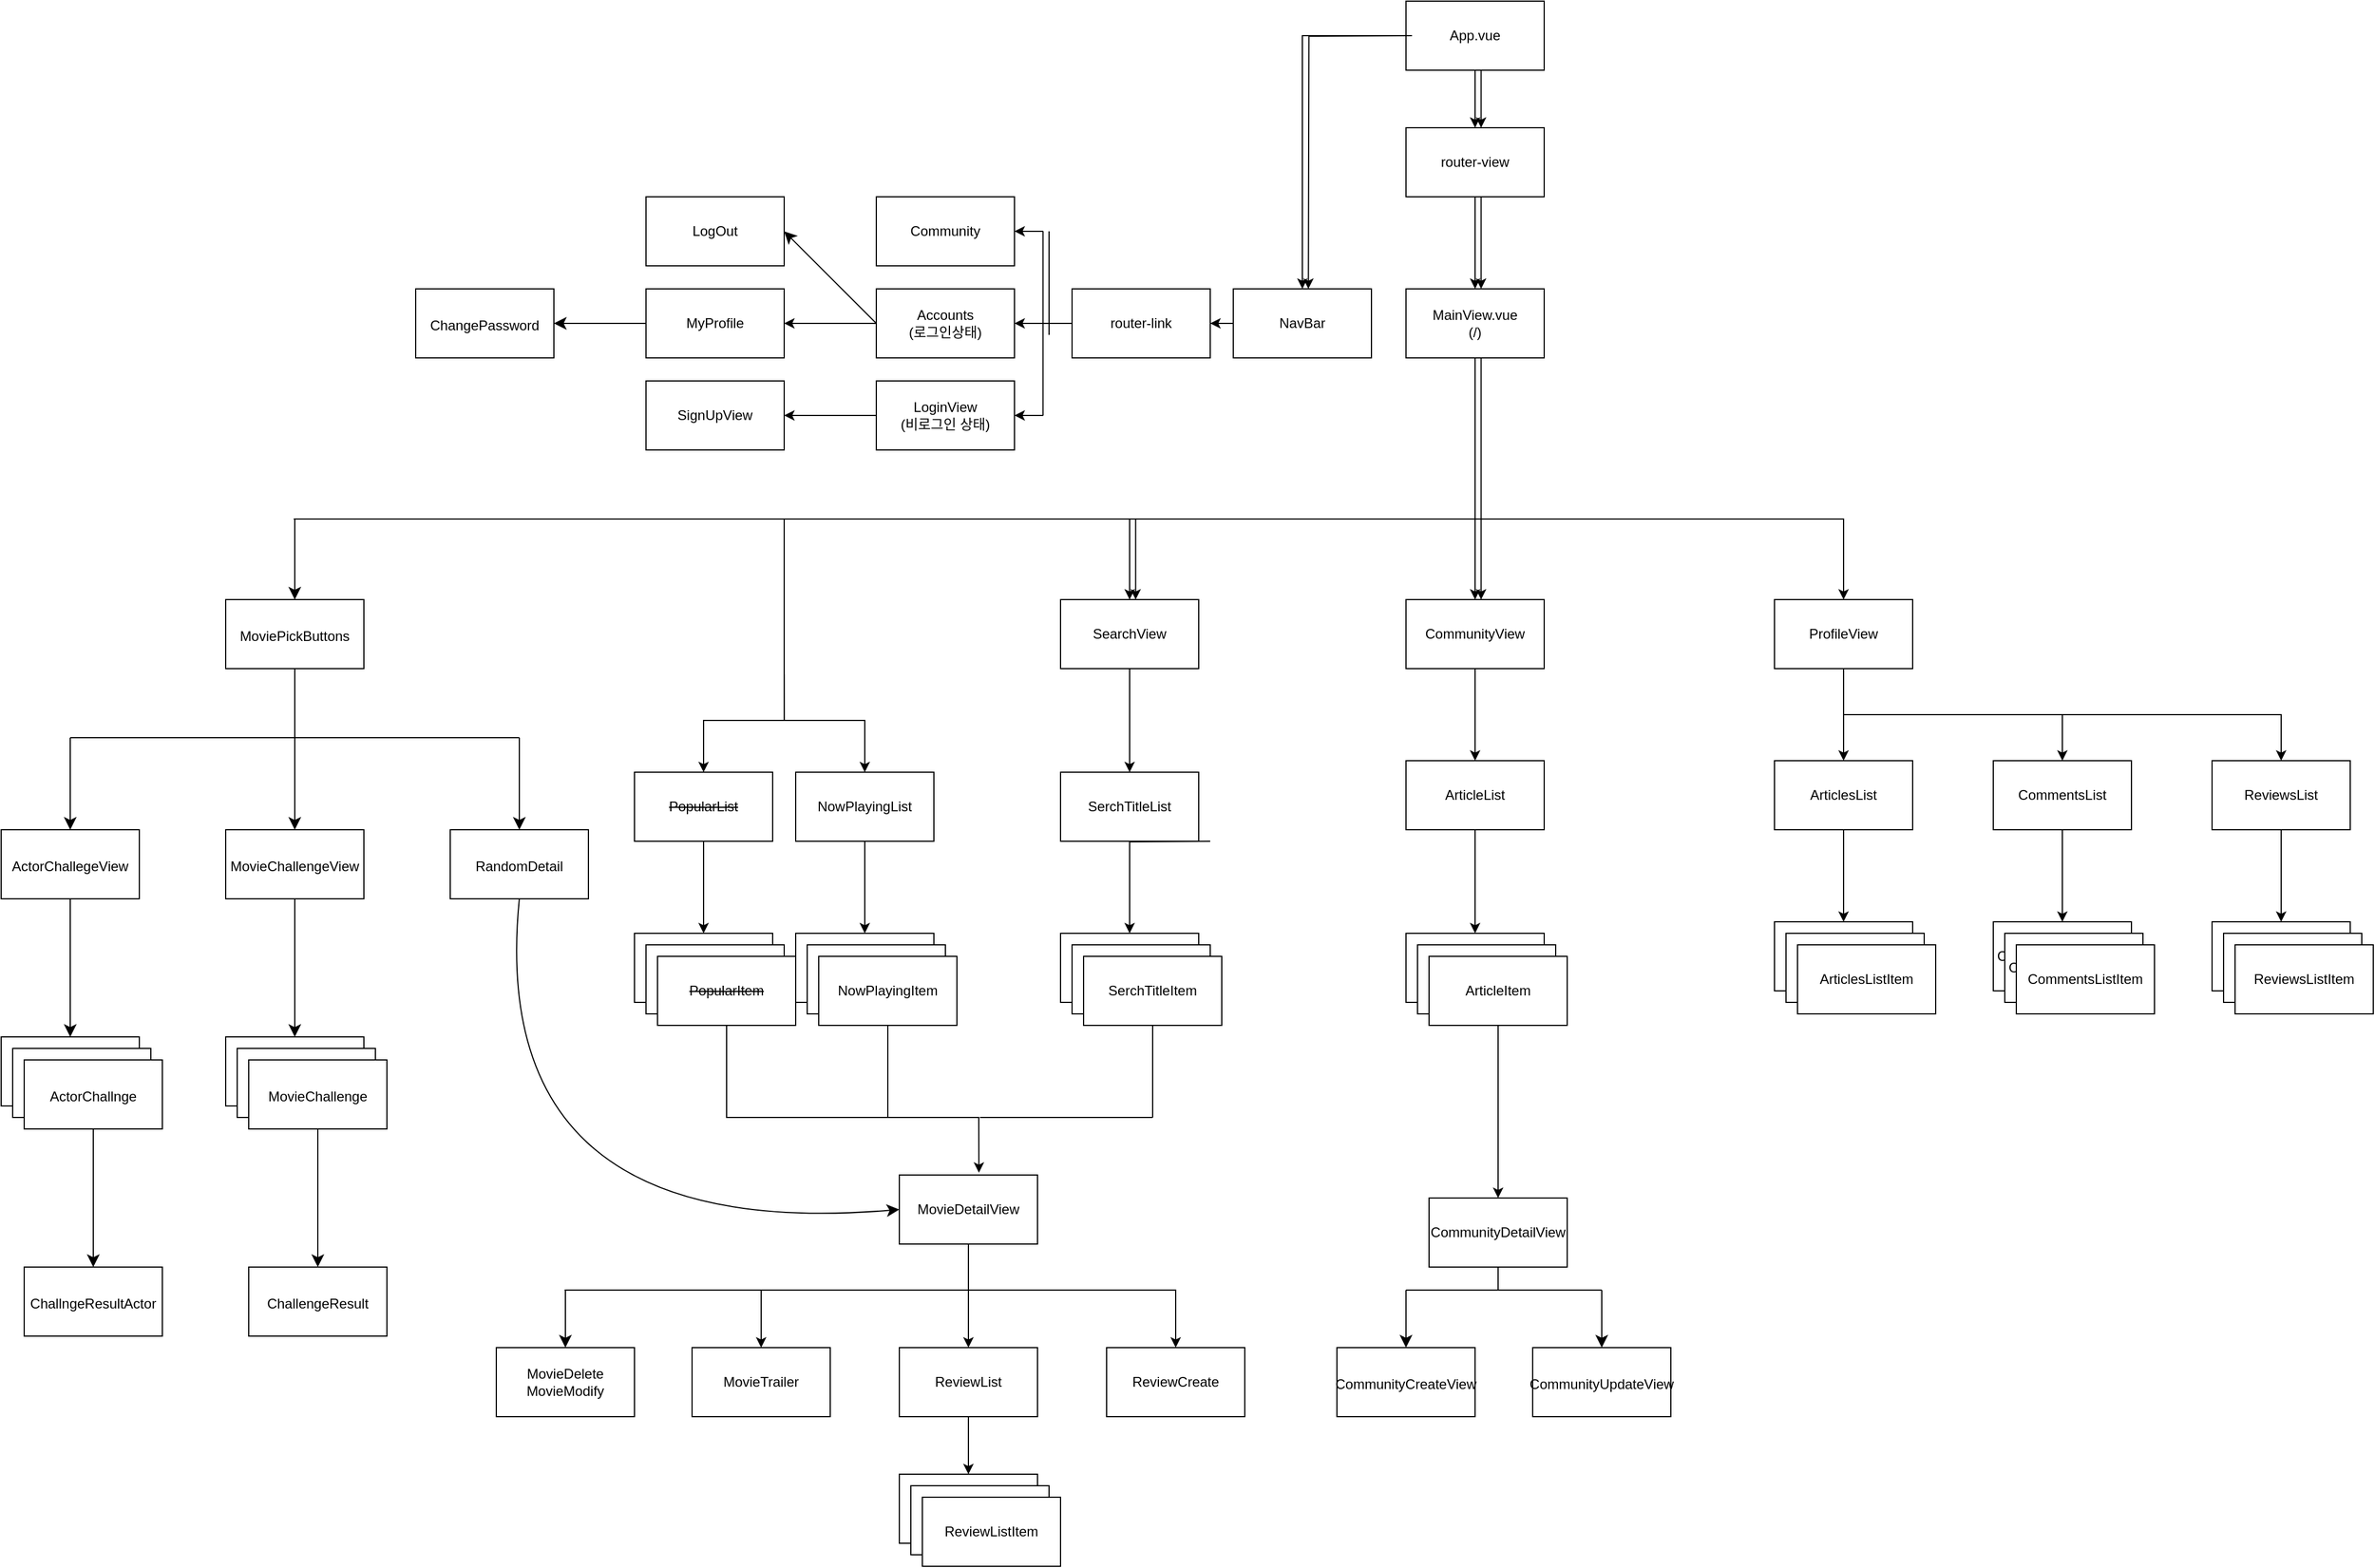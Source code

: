 <mxfile version="21.3.2" type="device">
  <diagram name="페이지-1" id="Rqv8MLzrmBsNatyuL9q9">
    <mxGraphModel dx="2390" dy="1357" grid="1" gridSize="10" guides="1" tooltips="1" connect="1" arrows="1" fold="1" page="1" pageScale="1" pageWidth="3300" pageHeight="4681" math="0" shadow="0">
      <root>
        <mxCell id="0" />
        <mxCell id="1" parent="0" />
        <mxCell id="rEnnl2mZhtEM8N6RFNqr-10" value="" style="edgeStyle=orthogonalEdgeStyle;rounded=0;orthogonalLoop=1;jettySize=auto;html=1;" parent="1" source="rEnnl2mZhtEM8N6RFNqr-11" target="rEnnl2mZhtEM8N6RFNqr-13" edge="1">
          <mxGeometry relative="1" as="geometry" />
        </mxCell>
        <mxCell id="rEnnl2mZhtEM8N6RFNqr-11" value="router-view" style="rounded=0;whiteSpace=wrap;html=1;" parent="1" vertex="1">
          <mxGeometry x="1870" y="350" width="120" height="60" as="geometry" />
        </mxCell>
        <mxCell id="rEnnl2mZhtEM8N6RFNqr-38" value="" style="edgeStyle=orthogonalEdgeStyle;rounded=0;orthogonalLoop=1;jettySize=auto;html=1;" parent="1" source="rEnnl2mZhtEM8N6RFNqr-13" target="rEnnl2mZhtEM8N6RFNqr-37" edge="1">
          <mxGeometry relative="1" as="geometry" />
        </mxCell>
        <mxCell id="rEnnl2mZhtEM8N6RFNqr-13" value="MainView.vue&lt;br style=&quot;border-color: var(--border-color);&quot;&gt;(/)" style="rounded=0;whiteSpace=wrap;html=1;" parent="1" vertex="1">
          <mxGeometry x="1870" y="490" width="120" height="60" as="geometry" />
        </mxCell>
        <mxCell id="rEnnl2mZhtEM8N6RFNqr-14" value="Community" style="whiteSpace=wrap;html=1;rounded=0;" parent="1" vertex="1">
          <mxGeometry x="1410" y="410" width="120" height="60" as="geometry" />
        </mxCell>
        <mxCell id="rEnnl2mZhtEM8N6RFNqr-45" style="edgeStyle=orthogonalEdgeStyle;rounded=0;orthogonalLoop=1;jettySize=auto;html=1;" parent="1" source="rEnnl2mZhtEM8N6RFNqr-16" target="rEnnl2mZhtEM8N6RFNqr-44" edge="1">
          <mxGeometry relative="1" as="geometry" />
        </mxCell>
        <mxCell id="rEnnl2mZhtEM8N6RFNqr-16" value="Accounts&lt;br&gt;(로그인상태)" style="whiteSpace=wrap;html=1;rounded=0;" parent="1" vertex="1">
          <mxGeometry x="1410" y="490" width="120" height="60" as="geometry" />
        </mxCell>
        <mxCell id="rEnnl2mZhtEM8N6RFNqr-24" value="" style="edgeStyle=orthogonalEdgeStyle;rounded=0;orthogonalLoop=1;jettySize=auto;html=1;entryX=1;entryY=0.5;entryDx=0;entryDy=0;" parent="1" source="rEnnl2mZhtEM8N6RFNqr-19" target="rEnnl2mZhtEM8N6RFNqr-16" edge="1">
          <mxGeometry relative="1" as="geometry" />
        </mxCell>
        <mxCell id="rEnnl2mZhtEM8N6RFNqr-19" value="router-link" style="rounded=0;whiteSpace=wrap;html=1;" parent="1" vertex="1">
          <mxGeometry x="1580" y="490" width="120" height="60" as="geometry" />
        </mxCell>
        <mxCell id="rEnnl2mZhtEM8N6RFNqr-36" value="" style="edgeStyle=orthogonalEdgeStyle;rounded=0;orthogonalLoop=1;jettySize=auto;html=1;" parent="1" source="rEnnl2mZhtEM8N6RFNqr-21" target="rEnnl2mZhtEM8N6RFNqr-19" edge="1">
          <mxGeometry relative="1" as="geometry" />
        </mxCell>
        <mxCell id="rEnnl2mZhtEM8N6RFNqr-21" value="NavBar" style="rounded=0;whiteSpace=wrap;html=1;" parent="1" vertex="1">
          <mxGeometry x="1720" y="490" width="120" height="60" as="geometry" />
        </mxCell>
        <mxCell id="rEnnl2mZhtEM8N6RFNqr-32" style="edgeStyle=orthogonalEdgeStyle;rounded=0;orthogonalLoop=1;jettySize=auto;html=1;exitX=0;exitY=0.5;exitDx=0;exitDy=0;entryX=0.5;entryY=0;entryDx=0;entryDy=0;" parent="1" source="QTcGTWtoXZyI2AgszmAy-1" target="rEnnl2mZhtEM8N6RFNqr-21" edge="1">
          <mxGeometry relative="1" as="geometry" />
        </mxCell>
        <mxCell id="rEnnl2mZhtEM8N6RFNqr-79" value="" style="edgeStyle=orthogonalEdgeStyle;rounded=0;orthogonalLoop=1;jettySize=auto;html=1;" parent="1" source="rEnnl2mZhtEM8N6RFNqr-37" target="rEnnl2mZhtEM8N6RFNqr-78" edge="1">
          <mxGeometry relative="1" as="geometry" />
        </mxCell>
        <mxCell id="rEnnl2mZhtEM8N6RFNqr-37" value="CommunityView" style="rounded=0;whiteSpace=wrap;html=1;" parent="1" vertex="1">
          <mxGeometry x="1870" y="760" width="120" height="60" as="geometry" />
        </mxCell>
        <mxCell id="lQRUAugFmaF-d2rS6yZW-28" value="" style="edgeStyle=none;curved=1;rounded=0;orthogonalLoop=1;jettySize=auto;html=1;fontSize=12;startSize=8;endSize=8;" edge="1" parent="1" source="rEnnl2mZhtEM8N6RFNqr-44" target="lQRUAugFmaF-d2rS6yZW-27">
          <mxGeometry relative="1" as="geometry" />
        </mxCell>
        <mxCell id="rEnnl2mZhtEM8N6RFNqr-44" value="MyProfile" style="whiteSpace=wrap;html=1;rounded=0;" parent="1" vertex="1">
          <mxGeometry x="1210" y="490" width="120" height="60" as="geometry" />
        </mxCell>
        <mxCell id="rEnnl2mZhtEM8N6RFNqr-55" value="" style="edgeStyle=orthogonalEdgeStyle;rounded=0;orthogonalLoop=1;jettySize=auto;html=1;" parent="1" source="rEnnl2mZhtEM8N6RFNqr-51" target="rEnnl2mZhtEM8N6RFNqr-54" edge="1">
          <mxGeometry relative="1" as="geometry" />
        </mxCell>
        <mxCell id="rEnnl2mZhtEM8N6RFNqr-51" value="SearchView" style="rounded=0;whiteSpace=wrap;html=1;" parent="1" vertex="1">
          <mxGeometry x="1570" y="760" width="120" height="60" as="geometry" />
        </mxCell>
        <mxCell id="rEnnl2mZhtEM8N6RFNqr-53" value="" style="endArrow=classic;html=1;rounded=0;entryX=0.5;entryY=0;entryDx=0;entryDy=0;" parent="1" target="rEnnl2mZhtEM8N6RFNqr-51" edge="1">
          <mxGeometry width="50" height="50" relative="1" as="geometry">
            <mxPoint x="1930" y="690" as="sourcePoint" />
            <mxPoint x="1940" y="590" as="targetPoint" />
            <Array as="points">
              <mxPoint x="1630" y="690" />
            </Array>
          </mxGeometry>
        </mxCell>
        <mxCell id="rEnnl2mZhtEM8N6RFNqr-73" value="" style="edgeStyle=orthogonalEdgeStyle;rounded=0;orthogonalLoop=1;jettySize=auto;html=1;" parent="1" target="rEnnl2mZhtEM8N6RFNqr-72" edge="1">
          <mxGeometry relative="1" as="geometry">
            <mxPoint x="1700" y="970" as="sourcePoint" />
          </mxGeometry>
        </mxCell>
        <mxCell id="rEnnl2mZhtEM8N6RFNqr-54" value="SerchTitleList" style="rounded=0;whiteSpace=wrap;html=1;" parent="1" vertex="1">
          <mxGeometry x="1570" y="910" width="120" height="60" as="geometry" />
        </mxCell>
        <mxCell id="rEnnl2mZhtEM8N6RFNqr-62" value="" style="edgeStyle=orthogonalEdgeStyle;rounded=0;orthogonalLoop=1;jettySize=auto;html=1;entryX=0.5;entryY=0;entryDx=0;entryDy=0;" parent="1" target="rEnnl2mZhtEM8N6RFNqr-64" edge="1">
          <mxGeometry relative="1" as="geometry">
            <mxPoint x="1330.059" y="825" as="sourcePoint" />
            <mxPoint x="1260.029" y="915" as="targetPoint" />
            <Array as="points">
              <mxPoint x="1330" y="865" />
              <mxPoint x="1260" y="865" />
            </Array>
          </mxGeometry>
        </mxCell>
        <mxCell id="rEnnl2mZhtEM8N6RFNqr-69" value="" style="edgeStyle=orthogonalEdgeStyle;rounded=0;orthogonalLoop=1;jettySize=auto;html=1;" parent="1" source="rEnnl2mZhtEM8N6RFNqr-64" target="rEnnl2mZhtEM8N6RFNqr-68" edge="1">
          <mxGeometry relative="1" as="geometry" />
        </mxCell>
        <mxCell id="rEnnl2mZhtEM8N6RFNqr-64" value="&lt;strike&gt;PopularList&lt;/strike&gt;" style="rounded=0;whiteSpace=wrap;html=1;glass=0;" parent="1" vertex="1">
          <mxGeometry x="1200" y="910" width="120" height="60" as="geometry" />
        </mxCell>
        <mxCell id="rEnnl2mZhtEM8N6RFNqr-71" value="" style="edgeStyle=orthogonalEdgeStyle;rounded=0;orthogonalLoop=1;jettySize=auto;html=1;" parent="1" source="rEnnl2mZhtEM8N6RFNqr-65" target="rEnnl2mZhtEM8N6RFNqr-70" edge="1">
          <mxGeometry relative="1" as="geometry" />
        </mxCell>
        <mxCell id="rEnnl2mZhtEM8N6RFNqr-65" value="NowPlayingList" style="rounded=0;whiteSpace=wrap;html=1;" parent="1" vertex="1">
          <mxGeometry x="1340" y="910" width="120" height="60" as="geometry" />
        </mxCell>
        <mxCell id="rEnnl2mZhtEM8N6RFNqr-66" value="" style="endArrow=classic;html=1;rounded=0;entryX=0.5;entryY=0;entryDx=0;entryDy=0;" parent="1" target="rEnnl2mZhtEM8N6RFNqr-65" edge="1">
          <mxGeometry width="50" height="50" relative="1" as="geometry">
            <mxPoint x="1330" y="690" as="sourcePoint" />
            <mxPoint x="1480" y="911" as="targetPoint" />
            <Array as="points">
              <mxPoint x="1330" y="865" />
              <mxPoint x="1400" y="865" />
            </Array>
          </mxGeometry>
        </mxCell>
        <mxCell id="rEnnl2mZhtEM8N6RFNqr-68" value="PopularItem" style="rounded=0;whiteSpace=wrap;html=1;" parent="1" vertex="1">
          <mxGeometry x="1200" y="1050" width="120" height="60" as="geometry" />
        </mxCell>
        <mxCell id="rEnnl2mZhtEM8N6RFNqr-70" value="NowPlayingItem" style="rounded=0;whiteSpace=wrap;html=1;" parent="1" vertex="1">
          <mxGeometry x="1340" y="1050" width="120" height="60" as="geometry" />
        </mxCell>
        <mxCell id="rEnnl2mZhtEM8N6RFNqr-72" value="SerchTitleItem" style="rounded=0;whiteSpace=wrap;html=1;" parent="1" vertex="1">
          <mxGeometry x="1570" y="1050" width="120" height="60" as="geometry" />
        </mxCell>
        <mxCell id="rEnnl2mZhtEM8N6RFNqr-89" value="" style="edgeStyle=orthogonalEdgeStyle;rounded=0;orthogonalLoop=1;jettySize=auto;html=1;" parent="1" source="rEnnl2mZhtEM8N6RFNqr-78" target="rEnnl2mZhtEM8N6RFNqr-88" edge="1">
          <mxGeometry relative="1" as="geometry" />
        </mxCell>
        <mxCell id="rEnnl2mZhtEM8N6RFNqr-78" value="ArticleList" style="rounded=0;whiteSpace=wrap;html=1;" parent="1" vertex="1">
          <mxGeometry x="1870" y="900" width="120" height="60" as="geometry" />
        </mxCell>
        <mxCell id="rEnnl2mZhtEM8N6RFNqr-80" value="PopularItem" style="rounded=0;whiteSpace=wrap;html=1;" parent="1" vertex="1">
          <mxGeometry x="1210" y="1060" width="120" height="60" as="geometry" />
        </mxCell>
        <mxCell id="rEnnl2mZhtEM8N6RFNqr-81" value="&lt;strike&gt;PopularItem&lt;/strike&gt;" style="rounded=0;whiteSpace=wrap;html=1;" parent="1" vertex="1">
          <mxGeometry x="1220" y="1070" width="120" height="60" as="geometry" />
        </mxCell>
        <mxCell id="rEnnl2mZhtEM8N6RFNqr-82" value="NowPlayingItem" style="rounded=0;whiteSpace=wrap;html=1;" parent="1" vertex="1">
          <mxGeometry x="1350" y="1060" width="120" height="60" as="geometry" />
        </mxCell>
        <mxCell id="rEnnl2mZhtEM8N6RFNqr-83" value="NowPlayingItem" style="rounded=0;whiteSpace=wrap;html=1;" parent="1" vertex="1">
          <mxGeometry x="1360" y="1070" width="120" height="60" as="geometry" />
        </mxCell>
        <mxCell id="rEnnl2mZhtEM8N6RFNqr-84" value="SerchTitleItem" style="rounded=0;whiteSpace=wrap;html=1;" parent="1" vertex="1">
          <mxGeometry x="1580" y="1060" width="120" height="60" as="geometry" />
        </mxCell>
        <mxCell id="rEnnl2mZhtEM8N6RFNqr-85" value="SerchTitleItem" style="rounded=0;whiteSpace=wrap;html=1;" parent="1" vertex="1">
          <mxGeometry x="1590" y="1070" width="120" height="60" as="geometry" />
        </mxCell>
        <mxCell id="rEnnl2mZhtEM8N6RFNqr-88" value="ArticleItem" style="rounded=0;whiteSpace=wrap;html=1;" parent="1" vertex="1">
          <mxGeometry x="1870" y="1050" width="120" height="60" as="geometry" />
        </mxCell>
        <mxCell id="rEnnl2mZhtEM8N6RFNqr-90" value="ArticleItem" style="rounded=0;whiteSpace=wrap;html=1;" parent="1" vertex="1">
          <mxGeometry x="1880" y="1060" width="120" height="60" as="geometry" />
        </mxCell>
        <mxCell id="rEnnl2mZhtEM8N6RFNqr-91" value="ArticleItem" style="rounded=0;whiteSpace=wrap;html=1;" parent="1" vertex="1">
          <mxGeometry x="1890" y="1070" width="120" height="60" as="geometry" />
        </mxCell>
        <mxCell id="rEnnl2mZhtEM8N6RFNqr-104" value="" style="edgeStyle=orthogonalEdgeStyle;rounded=0;orthogonalLoop=1;jettySize=auto;html=1;" parent="1" source="rEnnl2mZhtEM8N6RFNqr-94" target="rEnnl2mZhtEM8N6RFNqr-103" edge="1">
          <mxGeometry relative="1" as="geometry">
            <Array as="points">
              <mxPoint x="1490" y="1360" />
              <mxPoint x="1310" y="1360" />
            </Array>
          </mxGeometry>
        </mxCell>
        <mxCell id="rEnnl2mZhtEM8N6RFNqr-94" value="MovieDetailView" style="rounded=0;whiteSpace=wrap;html=1;" parent="1" vertex="1">
          <mxGeometry x="1430" y="1260" width="120" height="60" as="geometry" />
        </mxCell>
        <mxCell id="rEnnl2mZhtEM8N6RFNqr-95" value="" style="endArrow=classic;html=1;rounded=0;entryX=0.576;entryY=-0.033;entryDx=0;entryDy=0;entryPerimeter=0;exitX=0.5;exitY=1;exitDx=0;exitDy=0;" parent="1" source="rEnnl2mZhtEM8N6RFNqr-81" target="rEnnl2mZhtEM8N6RFNqr-94" edge="1">
          <mxGeometry width="50" height="50" relative="1" as="geometry">
            <mxPoint x="1470" y="1170" as="sourcePoint" />
            <mxPoint x="1570" y="1170" as="targetPoint" />
            <Array as="points">
              <mxPoint x="1280" y="1210" />
              <mxPoint x="1499" y="1210" />
            </Array>
          </mxGeometry>
        </mxCell>
        <mxCell id="rEnnl2mZhtEM8N6RFNqr-97" value="" style="endArrow=none;html=1;rounded=0;entryX=0.5;entryY=1;entryDx=0;entryDy=0;" parent="1" target="rEnnl2mZhtEM8N6RFNqr-83" edge="1">
          <mxGeometry width="50" height="50" relative="1" as="geometry">
            <mxPoint x="1420" y="1210" as="sourcePoint" />
            <mxPoint x="1570" y="1170" as="targetPoint" />
          </mxGeometry>
        </mxCell>
        <mxCell id="rEnnl2mZhtEM8N6RFNqr-100" value="" style="endArrow=none;html=1;rounded=0;entryX=0.5;entryY=1;entryDx=0;entryDy=0;" parent="1" target="rEnnl2mZhtEM8N6RFNqr-85" edge="1">
          <mxGeometry width="50" height="50" relative="1" as="geometry">
            <mxPoint x="1650" y="1210" as="sourcePoint" />
            <mxPoint x="1640" y="1170" as="targetPoint" />
          </mxGeometry>
        </mxCell>
        <mxCell id="rEnnl2mZhtEM8N6RFNqr-101" value="" style="endArrow=classic;html=1;rounded=0;exitX=0.5;exitY=1;exitDx=0;exitDy=0;entryX=0.5;entryY=0;entryDx=0;entryDy=0;" parent="1" source="rEnnl2mZhtEM8N6RFNqr-91" target="rEnnl2mZhtEM8N6RFNqr-102" edge="1">
          <mxGeometry width="50" height="50" relative="1" as="geometry">
            <mxPoint x="1942.96" y="1131.02" as="sourcePoint" />
            <mxPoint x="1950" y="1210" as="targetPoint" />
          </mxGeometry>
        </mxCell>
        <mxCell id="lQRUAugFmaF-d2rS6yZW-15" value="" style="edgeStyle=none;curved=1;rounded=0;orthogonalLoop=1;jettySize=auto;html=1;fontSize=12;startSize=8;endSize=8;" edge="1" parent="1" target="lQRUAugFmaF-d2rS6yZW-14">
          <mxGeometry relative="1" as="geometry">
            <mxPoint x="2040" y="1360" as="sourcePoint" />
          </mxGeometry>
        </mxCell>
        <mxCell id="lQRUAugFmaF-d2rS6yZW-17" value="" style="edgeStyle=none;curved=1;rounded=0;orthogonalLoop=1;jettySize=auto;html=1;fontSize=12;startSize=8;endSize=8;" edge="1" parent="1" target="lQRUAugFmaF-d2rS6yZW-16">
          <mxGeometry relative="1" as="geometry">
            <mxPoint x="1870" y="1360" as="sourcePoint" />
          </mxGeometry>
        </mxCell>
        <mxCell id="rEnnl2mZhtEM8N6RFNqr-102" value="CommunityDetailView" style="rounded=0;whiteSpace=wrap;html=1;" parent="1" vertex="1">
          <mxGeometry x="1890" y="1280" width="120" height="60" as="geometry" />
        </mxCell>
        <mxCell id="rEnnl2mZhtEM8N6RFNqr-103" value="MovieTrailer" style="rounded=0;whiteSpace=wrap;html=1;" parent="1" vertex="1">
          <mxGeometry x="1250" y="1410" width="120" height="60" as="geometry" />
        </mxCell>
        <mxCell id="rEnnl2mZhtEM8N6RFNqr-109" value="" style="edgeStyle=orthogonalEdgeStyle;rounded=0;orthogonalLoop=1;jettySize=auto;html=1;" parent="1" source="rEnnl2mZhtEM8N6RFNqr-106" target="rEnnl2mZhtEM8N6RFNqr-108" edge="1">
          <mxGeometry relative="1" as="geometry" />
        </mxCell>
        <mxCell id="rEnnl2mZhtEM8N6RFNqr-106" value="ProfileView" style="rounded=0;whiteSpace=wrap;html=1;" parent="1" vertex="1">
          <mxGeometry x="2190" y="760" width="120" height="60" as="geometry" />
        </mxCell>
        <mxCell id="rEnnl2mZhtEM8N6RFNqr-107" value="" style="endArrow=classic;html=1;rounded=0;entryX=0.5;entryY=0;entryDx=0;entryDy=0;" parent="1" target="rEnnl2mZhtEM8N6RFNqr-106" edge="1">
          <mxGeometry width="50" height="50" relative="1" as="geometry">
            <mxPoint x="1930" y="690" as="sourcePoint" />
            <mxPoint x="2020" y="790" as="targetPoint" />
            <Array as="points">
              <mxPoint x="2250" y="690" />
            </Array>
          </mxGeometry>
        </mxCell>
        <mxCell id="rEnnl2mZhtEM8N6RFNqr-111" value="" style="edgeStyle=orthogonalEdgeStyle;rounded=0;orthogonalLoop=1;jettySize=auto;html=1;" parent="1" target="rEnnl2mZhtEM8N6RFNqr-110" edge="1">
          <mxGeometry relative="1" as="geometry">
            <mxPoint x="2250" y="850" as="sourcePoint" />
            <Array as="points">
              <mxPoint x="2250" y="860" />
              <mxPoint x="2440" y="860" />
            </Array>
          </mxGeometry>
        </mxCell>
        <mxCell id="rEnnl2mZhtEM8N6RFNqr-114" value="" style="edgeStyle=orthogonalEdgeStyle;rounded=0;orthogonalLoop=1;jettySize=auto;html=1;" parent="1" source="rEnnl2mZhtEM8N6RFNqr-108" target="rEnnl2mZhtEM8N6RFNqr-113" edge="1">
          <mxGeometry relative="1" as="geometry" />
        </mxCell>
        <mxCell id="rEnnl2mZhtEM8N6RFNqr-108" value="ArticlesList" style="whiteSpace=wrap;html=1;rounded=0;" parent="1" vertex="1">
          <mxGeometry x="2190" y="900" width="120" height="60" as="geometry" />
        </mxCell>
        <mxCell id="rEnnl2mZhtEM8N6RFNqr-118" value="" style="edgeStyle=orthogonalEdgeStyle;rounded=0;orthogonalLoop=1;jettySize=auto;html=1;" parent="1" source="rEnnl2mZhtEM8N6RFNqr-110" target="rEnnl2mZhtEM8N6RFNqr-117" edge="1">
          <mxGeometry relative="1" as="geometry" />
        </mxCell>
        <mxCell id="rEnnl2mZhtEM8N6RFNqr-110" value="CommentsList" style="whiteSpace=wrap;html=1;rounded=0;" parent="1" vertex="1">
          <mxGeometry x="2380" y="900" width="120" height="60" as="geometry" />
        </mxCell>
        <mxCell id="rEnnl2mZhtEM8N6RFNqr-113" value="ArticlesWorteItem" style="whiteSpace=wrap;html=1;rounded=0;" parent="1" vertex="1">
          <mxGeometry x="2190" y="1040" width="120" height="60" as="geometry" />
        </mxCell>
        <mxCell id="rEnnl2mZhtEM8N6RFNqr-115" value="ArticlesWorteItem" style="whiteSpace=wrap;html=1;rounded=0;" parent="1" vertex="1">
          <mxGeometry x="2200" y="1050" width="120" height="60" as="geometry" />
        </mxCell>
        <mxCell id="rEnnl2mZhtEM8N6RFNqr-116" value="ArticlesListItem" style="whiteSpace=wrap;html=1;rounded=0;" parent="1" vertex="1">
          <mxGeometry x="2210" y="1060" width="120" height="60" as="geometry" />
        </mxCell>
        <mxCell id="rEnnl2mZhtEM8N6RFNqr-117" value="CommentsWorteItem" style="whiteSpace=wrap;html=1;rounded=0;" parent="1" vertex="1">
          <mxGeometry x="2380" y="1040" width="120" height="60" as="geometry" />
        </mxCell>
        <mxCell id="rEnnl2mZhtEM8N6RFNqr-119" value="CommentsWorteItem" style="whiteSpace=wrap;html=1;rounded=0;" parent="1" vertex="1">
          <mxGeometry x="2390" y="1050" width="120" height="60" as="geometry" />
        </mxCell>
        <mxCell id="rEnnl2mZhtEM8N6RFNqr-120" value="CommentsListItem" style="whiteSpace=wrap;html=1;rounded=0;" parent="1" vertex="1">
          <mxGeometry x="2400" y="1060" width="120" height="60" as="geometry" />
        </mxCell>
        <mxCell id="rEnnl2mZhtEM8N6RFNqr-124" value="" style="edgeStyle=orthogonalEdgeStyle;rounded=0;orthogonalLoop=1;jettySize=auto;html=1;" parent="1" source="rEnnl2mZhtEM8N6RFNqr-121" target="rEnnl2mZhtEM8N6RFNqr-123" edge="1">
          <mxGeometry relative="1" as="geometry" />
        </mxCell>
        <mxCell id="rEnnl2mZhtEM8N6RFNqr-121" value="ReviewList" style="rounded=0;whiteSpace=wrap;html=1;" parent="1" vertex="1">
          <mxGeometry x="1430" y="1410" width="120" height="60" as="geometry" />
        </mxCell>
        <mxCell id="rEnnl2mZhtEM8N6RFNqr-122" value="" style="endArrow=classic;html=1;rounded=0;exitX=0.5;exitY=1;exitDx=0;exitDy=0;entryX=0.5;entryY=0;entryDx=0;entryDy=0;" parent="1" source="rEnnl2mZhtEM8N6RFNqr-94" target="rEnnl2mZhtEM8N6RFNqr-121" edge="1">
          <mxGeometry width="50" height="50" relative="1" as="geometry">
            <mxPoint x="1610" y="1350" as="sourcePoint" />
            <mxPoint x="1660" y="1300" as="targetPoint" />
            <Array as="points">
              <mxPoint x="1490" y="1360" />
            </Array>
          </mxGeometry>
        </mxCell>
        <mxCell id="rEnnl2mZhtEM8N6RFNqr-123" value="ReviewListItem" style="rounded=0;whiteSpace=wrap;html=1;" parent="1" vertex="1">
          <mxGeometry x="1430" y="1520" width="120" height="60" as="geometry" />
        </mxCell>
        <mxCell id="rEnnl2mZhtEM8N6RFNqr-125" value="ReviewListItem" style="rounded=0;whiteSpace=wrap;html=1;" parent="1" vertex="1">
          <mxGeometry x="1440" y="1530" width="120" height="60" as="geometry" />
        </mxCell>
        <mxCell id="rEnnl2mZhtEM8N6RFNqr-126" value="ReviewListItem" style="rounded=0;whiteSpace=wrap;html=1;" parent="1" vertex="1">
          <mxGeometry x="1450" y="1540" width="120" height="60" as="geometry" />
        </mxCell>
        <mxCell id="rEnnl2mZhtEM8N6RFNqr-127" value="ReviewCreate" style="rounded=0;whiteSpace=wrap;html=1;" parent="1" vertex="1">
          <mxGeometry x="1610" y="1410" width="120" height="60" as="geometry" />
        </mxCell>
        <mxCell id="rEnnl2mZhtEM8N6RFNqr-128" value="" style="endArrow=classic;html=1;rounded=0;entryX=0.5;entryY=0;entryDx=0;entryDy=0;" parent="1" target="rEnnl2mZhtEM8N6RFNqr-127" edge="1">
          <mxGeometry width="50" height="50" relative="1" as="geometry">
            <mxPoint x="1490" y="1360" as="sourcePoint" />
            <mxPoint x="1760" y="1410" as="targetPoint" />
            <Array as="points">
              <mxPoint x="1670" y="1360" />
            </Array>
          </mxGeometry>
        </mxCell>
        <mxCell id="QTcGTWtoXZyI2AgszmAy-2" value="" style="edgeStyle=orthogonalEdgeStyle;rounded=0;orthogonalLoop=1;jettySize=auto;html=1;" parent="1" source="QTcGTWtoXZyI2AgszmAy-1" target="rEnnl2mZhtEM8N6RFNqr-11" edge="1">
          <mxGeometry relative="1" as="geometry" />
        </mxCell>
        <mxCell id="QTcGTWtoXZyI2AgszmAy-1" value="App.vue" style="rounded=0;whiteSpace=wrap;html=1;" parent="1" vertex="1">
          <mxGeometry x="1870" y="240" width="120" height="60" as="geometry" />
        </mxCell>
        <mxCell id="QTcGTWtoXZyI2AgszmAy-6" value="SignUpView" style="whiteSpace=wrap;html=1;rounded=0;" parent="1" vertex="1">
          <mxGeometry x="1210" y="570" width="120" height="60" as="geometry" />
        </mxCell>
        <mxCell id="QTcGTWtoXZyI2AgszmAy-7" value="" style="edgeStyle=orthogonalEdgeStyle;rounded=0;orthogonalLoop=1;jettySize=auto;html=1;" parent="1" source="QTcGTWtoXZyI2AgszmAy-8" target="QTcGTWtoXZyI2AgszmAy-6" edge="1">
          <mxGeometry relative="1" as="geometry" />
        </mxCell>
        <mxCell id="QTcGTWtoXZyI2AgszmAy-8" value="LoginView&lt;br&gt;(비로그인 상태)" style="whiteSpace=wrap;html=1;rounded=0;" parent="1" vertex="1">
          <mxGeometry x="1410" y="570" width="120" height="60" as="geometry" />
        </mxCell>
        <mxCell id="QTcGTWtoXZyI2AgszmAy-9" value="" style="endArrow=classic;html=1;rounded=0;entryX=1;entryY=0.5;entryDx=0;entryDy=0;" parent="1" target="rEnnl2mZhtEM8N6RFNqr-14" edge="1">
          <mxGeometry width="50" height="50" relative="1" as="geometry">
            <mxPoint x="1555" y="440" as="sourcePoint" />
            <mxPoint x="1540" y="440" as="targetPoint" />
          </mxGeometry>
        </mxCell>
        <mxCell id="QTcGTWtoXZyI2AgszmAy-10" value="" style="endArrow=none;html=1;rounded=0;" parent="1" edge="1">
          <mxGeometry width="50" height="50" relative="1" as="geometry">
            <mxPoint x="1554.77" y="600" as="sourcePoint" />
            <mxPoint x="1554.77" y="520" as="targetPoint" />
          </mxGeometry>
        </mxCell>
        <mxCell id="QTcGTWtoXZyI2AgszmAy-11" value="" style="endArrow=classic;html=1;rounded=0;" parent="1" edge="1">
          <mxGeometry width="50" height="50" relative="1" as="geometry">
            <mxPoint x="1555" y="600" as="sourcePoint" />
            <mxPoint x="1530" y="600" as="targetPoint" />
          </mxGeometry>
        </mxCell>
        <mxCell id="lQRUAugFmaF-d2rS6yZW-2" value="" style="endArrow=none;html=1;rounded=0;fontSize=12;startSize=8;endSize=8;curved=1;" edge="1" parent="1">
          <mxGeometry width="50" height="50" relative="1" as="geometry">
            <mxPoint x="1554.77" y="520" as="sourcePoint" />
            <mxPoint x="1554.77" y="440" as="targetPoint" />
          </mxGeometry>
        </mxCell>
        <mxCell id="lQRUAugFmaF-d2rS6yZW-7" value="LogOut" style="whiteSpace=wrap;html=1;rounded=0;" vertex="1" parent="1">
          <mxGeometry x="1210" y="410" width="120" height="60" as="geometry" />
        </mxCell>
        <mxCell id="lQRUAugFmaF-d2rS6yZW-13" value="" style="endArrow=classic;html=1;rounded=0;fontSize=12;startSize=8;endSize=8;curved=1;entryX=1;entryY=0.5;entryDx=0;entryDy=0;" edge="1" parent="1" target="lQRUAugFmaF-d2rS6yZW-7">
          <mxGeometry width="50" height="50" relative="1" as="geometry">
            <mxPoint x="1410" y="520" as="sourcePoint" />
            <mxPoint x="1400" y="470" as="targetPoint" />
          </mxGeometry>
        </mxCell>
        <mxCell id="lQRUAugFmaF-d2rS6yZW-14" value="&lt;font style=&quot;font-size: 12px;&quot;&gt;CommunityUpdateView&lt;/font&gt;" style="whiteSpace=wrap;html=1;rounded=0;fontSize=16;" vertex="1" parent="1">
          <mxGeometry x="1980" y="1410" width="120" height="60" as="geometry" />
        </mxCell>
        <mxCell id="lQRUAugFmaF-d2rS6yZW-16" value="&lt;font style=&quot;font-size: 12px;&quot;&gt;CommunityCreateView&lt;/font&gt;" style="rounded=0;whiteSpace=wrap;html=1;fontSize=16;" vertex="1" parent="1">
          <mxGeometry x="1810" y="1410" width="120" height="60" as="geometry" />
        </mxCell>
        <mxCell id="lQRUAugFmaF-d2rS6yZW-18" value="" style="edgeStyle=orthogonalEdgeStyle;rounded=0;orthogonalLoop=1;jettySize=auto;html=1;" edge="1" parent="1" source="lQRUAugFmaF-d2rS6yZW-19" target="lQRUAugFmaF-d2rS6yZW-20">
          <mxGeometry relative="1" as="geometry" />
        </mxCell>
        <mxCell id="lQRUAugFmaF-d2rS6yZW-19" value="ReviewsList" style="whiteSpace=wrap;html=1;rounded=0;" vertex="1" parent="1">
          <mxGeometry x="2570" y="900" width="120" height="60" as="geometry" />
        </mxCell>
        <mxCell id="lQRUAugFmaF-d2rS6yZW-20" value="ReviewsListItem" style="whiteSpace=wrap;html=1;rounded=0;" vertex="1" parent="1">
          <mxGeometry x="2570" y="1040" width="120" height="60" as="geometry" />
        </mxCell>
        <mxCell id="lQRUAugFmaF-d2rS6yZW-23" value="" style="edgeStyle=orthogonalEdgeStyle;rounded=0;orthogonalLoop=1;jettySize=auto;html=1;" edge="1" parent="1">
          <mxGeometry relative="1" as="geometry">
            <mxPoint x="2440" y="870" as="sourcePoint" />
            <Array as="points">
              <mxPoint x="2440" y="860" />
              <mxPoint x="2630" y="860" />
            </Array>
            <mxPoint x="2630" y="900" as="targetPoint" />
          </mxGeometry>
        </mxCell>
        <mxCell id="lQRUAugFmaF-d2rS6yZW-24" value="ReviewsListItem" style="whiteSpace=wrap;html=1;rounded=0;" vertex="1" parent="1">
          <mxGeometry x="2580" y="1050" width="120" height="60" as="geometry" />
        </mxCell>
        <mxCell id="lQRUAugFmaF-d2rS6yZW-25" value="ReviewsListItem" style="whiteSpace=wrap;html=1;rounded=0;" vertex="1" parent="1">
          <mxGeometry x="2590" y="1060" width="120" height="60" as="geometry" />
        </mxCell>
        <mxCell id="lQRUAugFmaF-d2rS6yZW-26" value="" style="endArrow=none;html=1;rounded=0;fontSize=12;startSize=8;endSize=8;curved=1;" edge="1" parent="1">
          <mxGeometry width="50" height="50" relative="1" as="geometry">
            <mxPoint x="1500" y="1210" as="sourcePoint" />
            <mxPoint x="1650" y="1210" as="targetPoint" />
          </mxGeometry>
        </mxCell>
        <mxCell id="lQRUAugFmaF-d2rS6yZW-27" value="&lt;font style=&quot;font-size: 12px;&quot;&gt;ChangePassword&lt;/font&gt;" style="whiteSpace=wrap;html=1;rounded=0;fontSize=16;" vertex="1" parent="1">
          <mxGeometry x="1010" y="490" width="120" height="60" as="geometry" />
        </mxCell>
        <mxCell id="lQRUAugFmaF-d2rS6yZW-32" value="MovieDelete&lt;br&gt;MovieModify" style="rounded=0;whiteSpace=wrap;html=1;" vertex="1" parent="1">
          <mxGeometry x="1080" y="1410" width="120" height="60" as="geometry" />
        </mxCell>
        <mxCell id="lQRUAugFmaF-d2rS6yZW-33" value="" style="endArrow=none;html=1;rounded=0;fontSize=12;startSize=8;endSize=8;curved=1;" edge="1" parent="1">
          <mxGeometry width="50" height="50" relative="1" as="geometry">
            <mxPoint x="1139.296" y="1360" as="sourcePoint" />
            <mxPoint x="1313" y="1360" as="targetPoint" />
          </mxGeometry>
        </mxCell>
        <mxCell id="lQRUAugFmaF-d2rS6yZW-34" value="" style="endArrow=classic;html=1;rounded=0;fontSize=12;startSize=8;endSize=8;curved=1;entryX=0.5;entryY=0;entryDx=0;entryDy=0;" edge="1" parent="1" target="lQRUAugFmaF-d2rS6yZW-32">
          <mxGeometry width="50" height="50" relative="1" as="geometry">
            <mxPoint x="1140" y="1360" as="sourcePoint" />
            <mxPoint x="1270" y="1540" as="targetPoint" />
          </mxGeometry>
        </mxCell>
        <mxCell id="lQRUAugFmaF-d2rS6yZW-36" value="" style="endArrow=none;html=1;rounded=0;fontSize=12;startSize=8;endSize=8;curved=1;" edge="1" parent="1">
          <mxGeometry width="50" height="50" relative="1" as="geometry">
            <mxPoint x="904.074" y="690" as="sourcePoint" />
            <mxPoint x="1330" y="690" as="targetPoint" />
          </mxGeometry>
        </mxCell>
        <mxCell id="lQRUAugFmaF-d2rS6yZW-37" value="" style="endArrow=classic;html=1;rounded=0;fontSize=12;startSize=8;endSize=8;curved=1;entryX=0.5;entryY=0;entryDx=0;entryDy=0;" edge="1" parent="1" target="lQRUAugFmaF-d2rS6yZW-38">
          <mxGeometry width="50" height="50" relative="1" as="geometry">
            <mxPoint x="905" y="690" as="sourcePoint" />
            <mxPoint x="905" y="760" as="targetPoint" />
          </mxGeometry>
        </mxCell>
        <mxCell id="lQRUAugFmaF-d2rS6yZW-40" value="" style="edgeStyle=none;curved=1;rounded=0;orthogonalLoop=1;jettySize=auto;html=1;fontSize=12;startSize=8;endSize=8;entryX=0.5;entryY=0;entryDx=0;entryDy=0;" edge="1" parent="1" source="lQRUAugFmaF-d2rS6yZW-38">
          <mxGeometry relative="1" as="geometry">
            <mxPoint x="905" y="960" as="targetPoint" />
          </mxGeometry>
        </mxCell>
        <mxCell id="lQRUAugFmaF-d2rS6yZW-38" value="&lt;font style=&quot;font-size: 12px;&quot;&gt;MoviePickButtons&lt;/font&gt;" style="rounded=0;whiteSpace=wrap;html=1;fontSize=16;" vertex="1" parent="1">
          <mxGeometry x="845" y="760" width="120" height="60" as="geometry" />
        </mxCell>
        <mxCell id="lQRUAugFmaF-d2rS6yZW-42" value="" style="endArrow=none;html=1;rounded=0;fontSize=12;startSize=8;endSize=8;curved=1;" edge="1" parent="1">
          <mxGeometry width="50" height="50" relative="1" as="geometry">
            <mxPoint x="710" y="880" as="sourcePoint" />
            <mxPoint x="1100" y="880" as="targetPoint" />
          </mxGeometry>
        </mxCell>
        <mxCell id="lQRUAugFmaF-d2rS6yZW-43" value="" style="endArrow=classic;html=1;rounded=0;fontSize=12;startSize=8;endSize=8;curved=1;" edge="1" parent="1">
          <mxGeometry width="50" height="50" relative="1" as="geometry">
            <mxPoint x="710" y="880" as="sourcePoint" />
            <mxPoint x="710" y="960" as="targetPoint" />
          </mxGeometry>
        </mxCell>
        <mxCell id="lQRUAugFmaF-d2rS6yZW-44" value="" style="endArrow=classic;html=1;rounded=0;fontSize=12;startSize=8;endSize=8;curved=1;" edge="1" parent="1">
          <mxGeometry width="50" height="50" relative="1" as="geometry">
            <mxPoint x="1100" y="880" as="sourcePoint" />
            <mxPoint x="1100" y="960" as="targetPoint" />
          </mxGeometry>
        </mxCell>
        <mxCell id="lQRUAugFmaF-d2rS6yZW-46" value="&lt;font style=&quot;font-size: 12px;&quot;&gt;RandomDetail&lt;/font&gt;" style="rounded=0;whiteSpace=wrap;html=1;fontSize=16;" vertex="1" parent="1">
          <mxGeometry x="1040" y="960" width="120" height="60" as="geometry" />
        </mxCell>
        <mxCell id="lQRUAugFmaF-d2rS6yZW-51" value="" style="edgeStyle=none;curved=1;rounded=0;orthogonalLoop=1;jettySize=auto;html=1;fontSize=12;startSize=8;endSize=8;" edge="1" parent="1" source="lQRUAugFmaF-d2rS6yZW-47" target="lQRUAugFmaF-d2rS6yZW-50">
          <mxGeometry relative="1" as="geometry" />
        </mxCell>
        <mxCell id="lQRUAugFmaF-d2rS6yZW-47" value="&lt;font style=&quot;font-size: 12px;&quot;&gt;ActorChallegeView&lt;/font&gt;" style="rounded=0;whiteSpace=wrap;html=1;fontSize=16;" vertex="1" parent="1">
          <mxGeometry x="650" y="960" width="120" height="60" as="geometry" />
        </mxCell>
        <mxCell id="lQRUAugFmaF-d2rS6yZW-53" value="" style="edgeStyle=none;curved=1;rounded=0;orthogonalLoop=1;jettySize=auto;html=1;fontSize=12;startSize=8;endSize=8;" edge="1" parent="1" source="lQRUAugFmaF-d2rS6yZW-48" target="lQRUAugFmaF-d2rS6yZW-52">
          <mxGeometry relative="1" as="geometry" />
        </mxCell>
        <mxCell id="lQRUAugFmaF-d2rS6yZW-48" value="&lt;font style=&quot;font-size: 12px;&quot;&gt;MovieChallengeView&lt;/font&gt;" style="rounded=0;whiteSpace=wrap;html=1;fontSize=16;" vertex="1" parent="1">
          <mxGeometry x="845" y="960" width="120" height="60" as="geometry" />
        </mxCell>
        <mxCell id="lQRUAugFmaF-d2rS6yZW-49" value="" style="endArrow=classic;html=1;rounded=0;fontSize=12;startSize=8;endSize=8;curved=1;exitX=0.5;exitY=1;exitDx=0;exitDy=0;entryX=0;entryY=0.5;entryDx=0;entryDy=0;" edge="1" parent="1" source="lQRUAugFmaF-d2rS6yZW-46" target="rEnnl2mZhtEM8N6RFNqr-94">
          <mxGeometry width="50" height="50" relative="1" as="geometry">
            <mxPoint x="1350" y="920" as="sourcePoint" />
            <mxPoint x="1400" y="870" as="targetPoint" />
            <Array as="points">
              <mxPoint x="1070" y="1320" />
            </Array>
          </mxGeometry>
        </mxCell>
        <mxCell id="lQRUAugFmaF-d2rS6yZW-50" value="&lt;span style=&quot;font-size: 12px;&quot;&gt;ActorChallnge&lt;/span&gt;" style="rounded=0;whiteSpace=wrap;html=1;fontSize=16;" vertex="1" parent="1">
          <mxGeometry x="650" y="1140" width="120" height="60" as="geometry" />
        </mxCell>
        <mxCell id="lQRUAugFmaF-d2rS6yZW-52" value="&lt;font style=&quot;font-size: 12px;&quot;&gt;MovieChallenge&lt;/font&gt;" style="rounded=0;whiteSpace=wrap;html=1;fontSize=16;" vertex="1" parent="1">
          <mxGeometry x="845" y="1140" width="120" height="60" as="geometry" />
        </mxCell>
        <mxCell id="lQRUAugFmaF-d2rS6yZW-54" value="&lt;span style=&quot;font-size: 12px;&quot;&gt;ActorChallnge&lt;/span&gt;" style="rounded=0;whiteSpace=wrap;html=1;fontSize=16;" vertex="1" parent="1">
          <mxGeometry x="660" y="1150" width="120" height="60" as="geometry" />
        </mxCell>
        <mxCell id="lQRUAugFmaF-d2rS6yZW-59" value="" style="edgeStyle=none;curved=1;rounded=0;orthogonalLoop=1;jettySize=auto;html=1;fontSize=12;startSize=8;endSize=8;" edge="1" parent="1" source="lQRUAugFmaF-d2rS6yZW-55" target="lQRUAugFmaF-d2rS6yZW-58">
          <mxGeometry relative="1" as="geometry" />
        </mxCell>
        <mxCell id="lQRUAugFmaF-d2rS6yZW-55" value="&lt;span style=&quot;font-size: 12px;&quot;&gt;ActorChallnge&lt;/span&gt;" style="rounded=0;whiteSpace=wrap;html=1;fontSize=16;" vertex="1" parent="1">
          <mxGeometry x="670" y="1160" width="120" height="60" as="geometry" />
        </mxCell>
        <mxCell id="lQRUAugFmaF-d2rS6yZW-56" value="&lt;font style=&quot;font-size: 12px;&quot;&gt;MovieChallenge&lt;/font&gt;" style="rounded=0;whiteSpace=wrap;html=1;fontSize=16;" vertex="1" parent="1">
          <mxGeometry x="855" y="1150" width="120" height="60" as="geometry" />
        </mxCell>
        <mxCell id="lQRUAugFmaF-d2rS6yZW-61" value="" style="edgeStyle=none;curved=1;rounded=0;orthogonalLoop=1;jettySize=auto;html=1;fontSize=12;startSize=8;endSize=8;" edge="1" parent="1" source="lQRUAugFmaF-d2rS6yZW-57" target="lQRUAugFmaF-d2rS6yZW-60">
          <mxGeometry relative="1" as="geometry" />
        </mxCell>
        <mxCell id="lQRUAugFmaF-d2rS6yZW-57" value="&lt;font style=&quot;font-size: 12px;&quot;&gt;MovieChallenge&lt;/font&gt;" style="rounded=0;whiteSpace=wrap;html=1;fontSize=16;" vertex="1" parent="1">
          <mxGeometry x="865" y="1160" width="120" height="60" as="geometry" />
        </mxCell>
        <mxCell id="lQRUAugFmaF-d2rS6yZW-58" value="&lt;span style=&quot;font-size: 12px;&quot;&gt;ChallngeResultActor&lt;/span&gt;" style="rounded=0;whiteSpace=wrap;html=1;fontSize=16;" vertex="1" parent="1">
          <mxGeometry x="670" y="1340" width="120" height="60" as="geometry" />
        </mxCell>
        <mxCell id="lQRUAugFmaF-d2rS6yZW-60" value="&lt;font style=&quot;font-size: 12px;&quot;&gt;ChallengeResult&lt;/font&gt;" style="rounded=0;whiteSpace=wrap;html=1;fontSize=16;" vertex="1" parent="1">
          <mxGeometry x="865" y="1340" width="120" height="60" as="geometry" />
        </mxCell>
        <mxCell id="lQRUAugFmaF-d2rS6yZW-62" value="" style="endArrow=none;html=1;rounded=0;fontSize=12;startSize=8;endSize=8;curved=1;" edge="1" parent="1">
          <mxGeometry width="50" height="50" relative="1" as="geometry">
            <mxPoint x="1330" y="690" as="sourcePoint" />
            <mxPoint x="1630" y="690" as="targetPoint" />
          </mxGeometry>
        </mxCell>
        <mxCell id="lQRUAugFmaF-d2rS6yZW-63" value="" style="endArrow=none;html=1;rounded=0;fontSize=12;startSize=8;endSize=8;curved=1;" edge="1" parent="1">
          <mxGeometry width="50" height="50" relative="1" as="geometry">
            <mxPoint x="1870" y="1360" as="sourcePoint" />
            <mxPoint x="2040" y="1360" as="targetPoint" />
          </mxGeometry>
        </mxCell>
        <mxCell id="lQRUAugFmaF-d2rS6yZW-64" value="" style="endArrow=none;html=1;rounded=0;fontSize=12;startSize=8;endSize=8;curved=1;entryX=0.5;entryY=1;entryDx=0;entryDy=0;" edge="1" parent="1" target="rEnnl2mZhtEM8N6RFNqr-102">
          <mxGeometry width="50" height="50" relative="1" as="geometry">
            <mxPoint x="1950" y="1360" as="sourcePoint" />
            <mxPoint x="1880" y="1250" as="targetPoint" />
          </mxGeometry>
        </mxCell>
        <mxCell id="lQRUAugFmaF-d2rS6yZW-65" style="edgeStyle=orthogonalEdgeStyle;rounded=0;orthogonalLoop=1;jettySize=auto;html=1;exitX=0;exitY=0.5;exitDx=0;exitDy=0;entryX=0.5;entryY=0;entryDx=0;entryDy=0;" edge="1" parent="1">
          <mxGeometry relative="1" as="geometry">
            <mxPoint x="1875.23" y="270" as="sourcePoint" />
            <mxPoint x="1785.23" y="490" as="targetPoint" />
          </mxGeometry>
        </mxCell>
        <mxCell id="lQRUAugFmaF-d2rS6yZW-66" value="" style="edgeStyle=orthogonalEdgeStyle;rounded=0;orthogonalLoop=1;jettySize=auto;html=1;" edge="1" parent="1">
          <mxGeometry relative="1" as="geometry">
            <mxPoint x="1935.23" y="550" as="sourcePoint" />
            <mxPoint x="1935.23" y="760" as="targetPoint" />
          </mxGeometry>
        </mxCell>
        <mxCell id="lQRUAugFmaF-d2rS6yZW-67" value="" style="edgeStyle=orthogonalEdgeStyle;rounded=0;orthogonalLoop=1;jettySize=auto;html=1;" edge="1" parent="1">
          <mxGeometry relative="1" as="geometry">
            <mxPoint x="1935.23" y="410" as="sourcePoint" />
            <mxPoint x="1935.23" y="490" as="targetPoint" />
          </mxGeometry>
        </mxCell>
        <mxCell id="lQRUAugFmaF-d2rS6yZW-68" value="" style="edgeStyle=orthogonalEdgeStyle;rounded=0;orthogonalLoop=1;jettySize=auto;html=1;" edge="1" parent="1">
          <mxGeometry relative="1" as="geometry">
            <mxPoint x="1935.23" y="300" as="sourcePoint" />
            <mxPoint x="1935.23" y="350" as="targetPoint" />
          </mxGeometry>
        </mxCell>
        <mxCell id="lQRUAugFmaF-d2rS6yZW-69" value="" style="endArrow=classic;html=1;rounded=0;entryX=0.5;entryY=0;entryDx=0;entryDy=0;" edge="1" parent="1">
          <mxGeometry width="50" height="50" relative="1" as="geometry">
            <mxPoint x="1935.23" y="690" as="sourcePoint" />
            <mxPoint x="1635.23" y="760" as="targetPoint" />
            <Array as="points">
              <mxPoint x="1635.23" y="690" />
            </Array>
          </mxGeometry>
        </mxCell>
        <mxCell id="lQRUAugFmaF-d2rS6yZW-70" value="" style="endArrow=none;html=1;rounded=0;fontSize=12;startSize=8;endSize=8;curved=1;" edge="1" parent="1">
          <mxGeometry width="50" height="50" relative="1" as="geometry">
            <mxPoint x="1560" y="520" as="sourcePoint" />
            <mxPoint x="1560" y="440" as="targetPoint" />
          </mxGeometry>
        </mxCell>
        <mxCell id="lQRUAugFmaF-d2rS6yZW-71" value="" style="endArrow=none;html=1;rounded=0;fontSize=12;startSize=8;endSize=8;curved=1;" edge="1" parent="1">
          <mxGeometry width="50" height="50" relative="1" as="geometry">
            <mxPoint x="1560" y="530" as="sourcePoint" />
            <mxPoint x="1560" y="440" as="targetPoint" />
          </mxGeometry>
        </mxCell>
      </root>
    </mxGraphModel>
  </diagram>
</mxfile>
